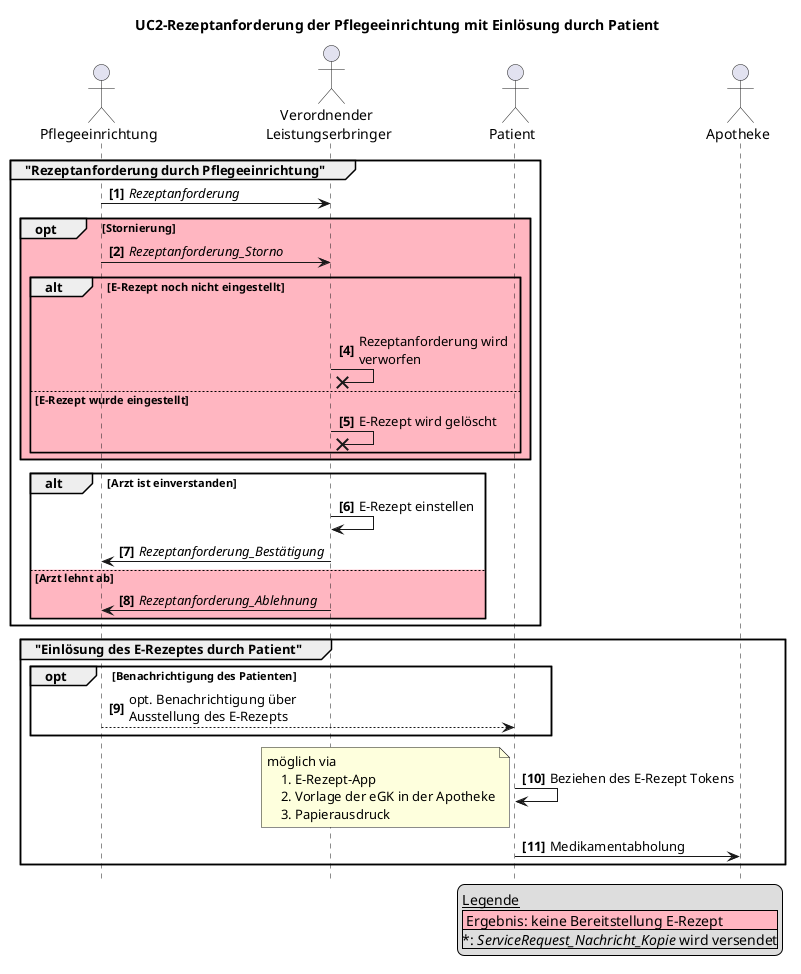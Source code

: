 @startuml name = "UC2-Rezeptanforderung-Patienteninvolvierung"


skinparam maxMessageSize 200

actor "Pflegeeinrichtung" as Pflegeeinrichtung
actor "Verordnender \nLeistungserbringer" as Arztpraxis
actor Patient
actor Apotheke

title UC2-Rezeptanforderung der Pflegeeinrichtung mit Einlösung durch Patient
hide footbox
autonumber "<b>[0]"

legend bottom right
    __Legende__
    |<#LightPink> Ergebnis: keine Bereitstellung E-Rezept|
    |*: //ServiceRequest_Nachricht_Kopie// wird versendet|
endlegend

group "Rezeptanforderung durch Pflegeeinrichtung"
    Pflegeeinrichtung -> Arztpraxis: //Rezeptanforderung//

    opt #LightPink Stornierung
        Pflegeeinrichtung -> Arztpraxis: //Rezeptanforderung_Storno//
        alt #LightPink E-Rezept noch nicht eingestellt
        Pflegeeinrichtung -[hidden]-> Arztpraxis
            Arztpraxis ->x Arztpraxis: Rezeptanforderung wird verworfen
        else #LightPink E-Rezept wurde eingestellt
            Arztpraxis ->x Arztpraxis: E-Rezept wird gelöscht
        end
    end

    alt Arzt ist einverstanden 
        Arztpraxis -> Arztpraxis: E-Rezept einstellen
        Arztpraxis -> Pflegeeinrichtung: //Rezeptanforderung_Bestätigung//
        
    else #LightPink Arzt lehnt ab
        Arztpraxis -> Pflegeeinrichtung: //Rezeptanforderung_Ablehnung//
    end

end

group "Einlösung des E-Rezeptes durch Patient"
    opt Benachrichtigung des Patienten
        Pflegeeinrichtung --> Patient: opt. Benachrichtigung über Ausstellung des E-Rezepts
    end

    Patient -> Patient: Beziehen des E-Rezept Tokens

    note left
        möglich via
            1. E-Rezept-App
            2. Vorlage der eGK in der Apotheke
            3. Papierausdruck
    end note

    Patient -> Apotheke: Medikamentabholung

end

@enduml